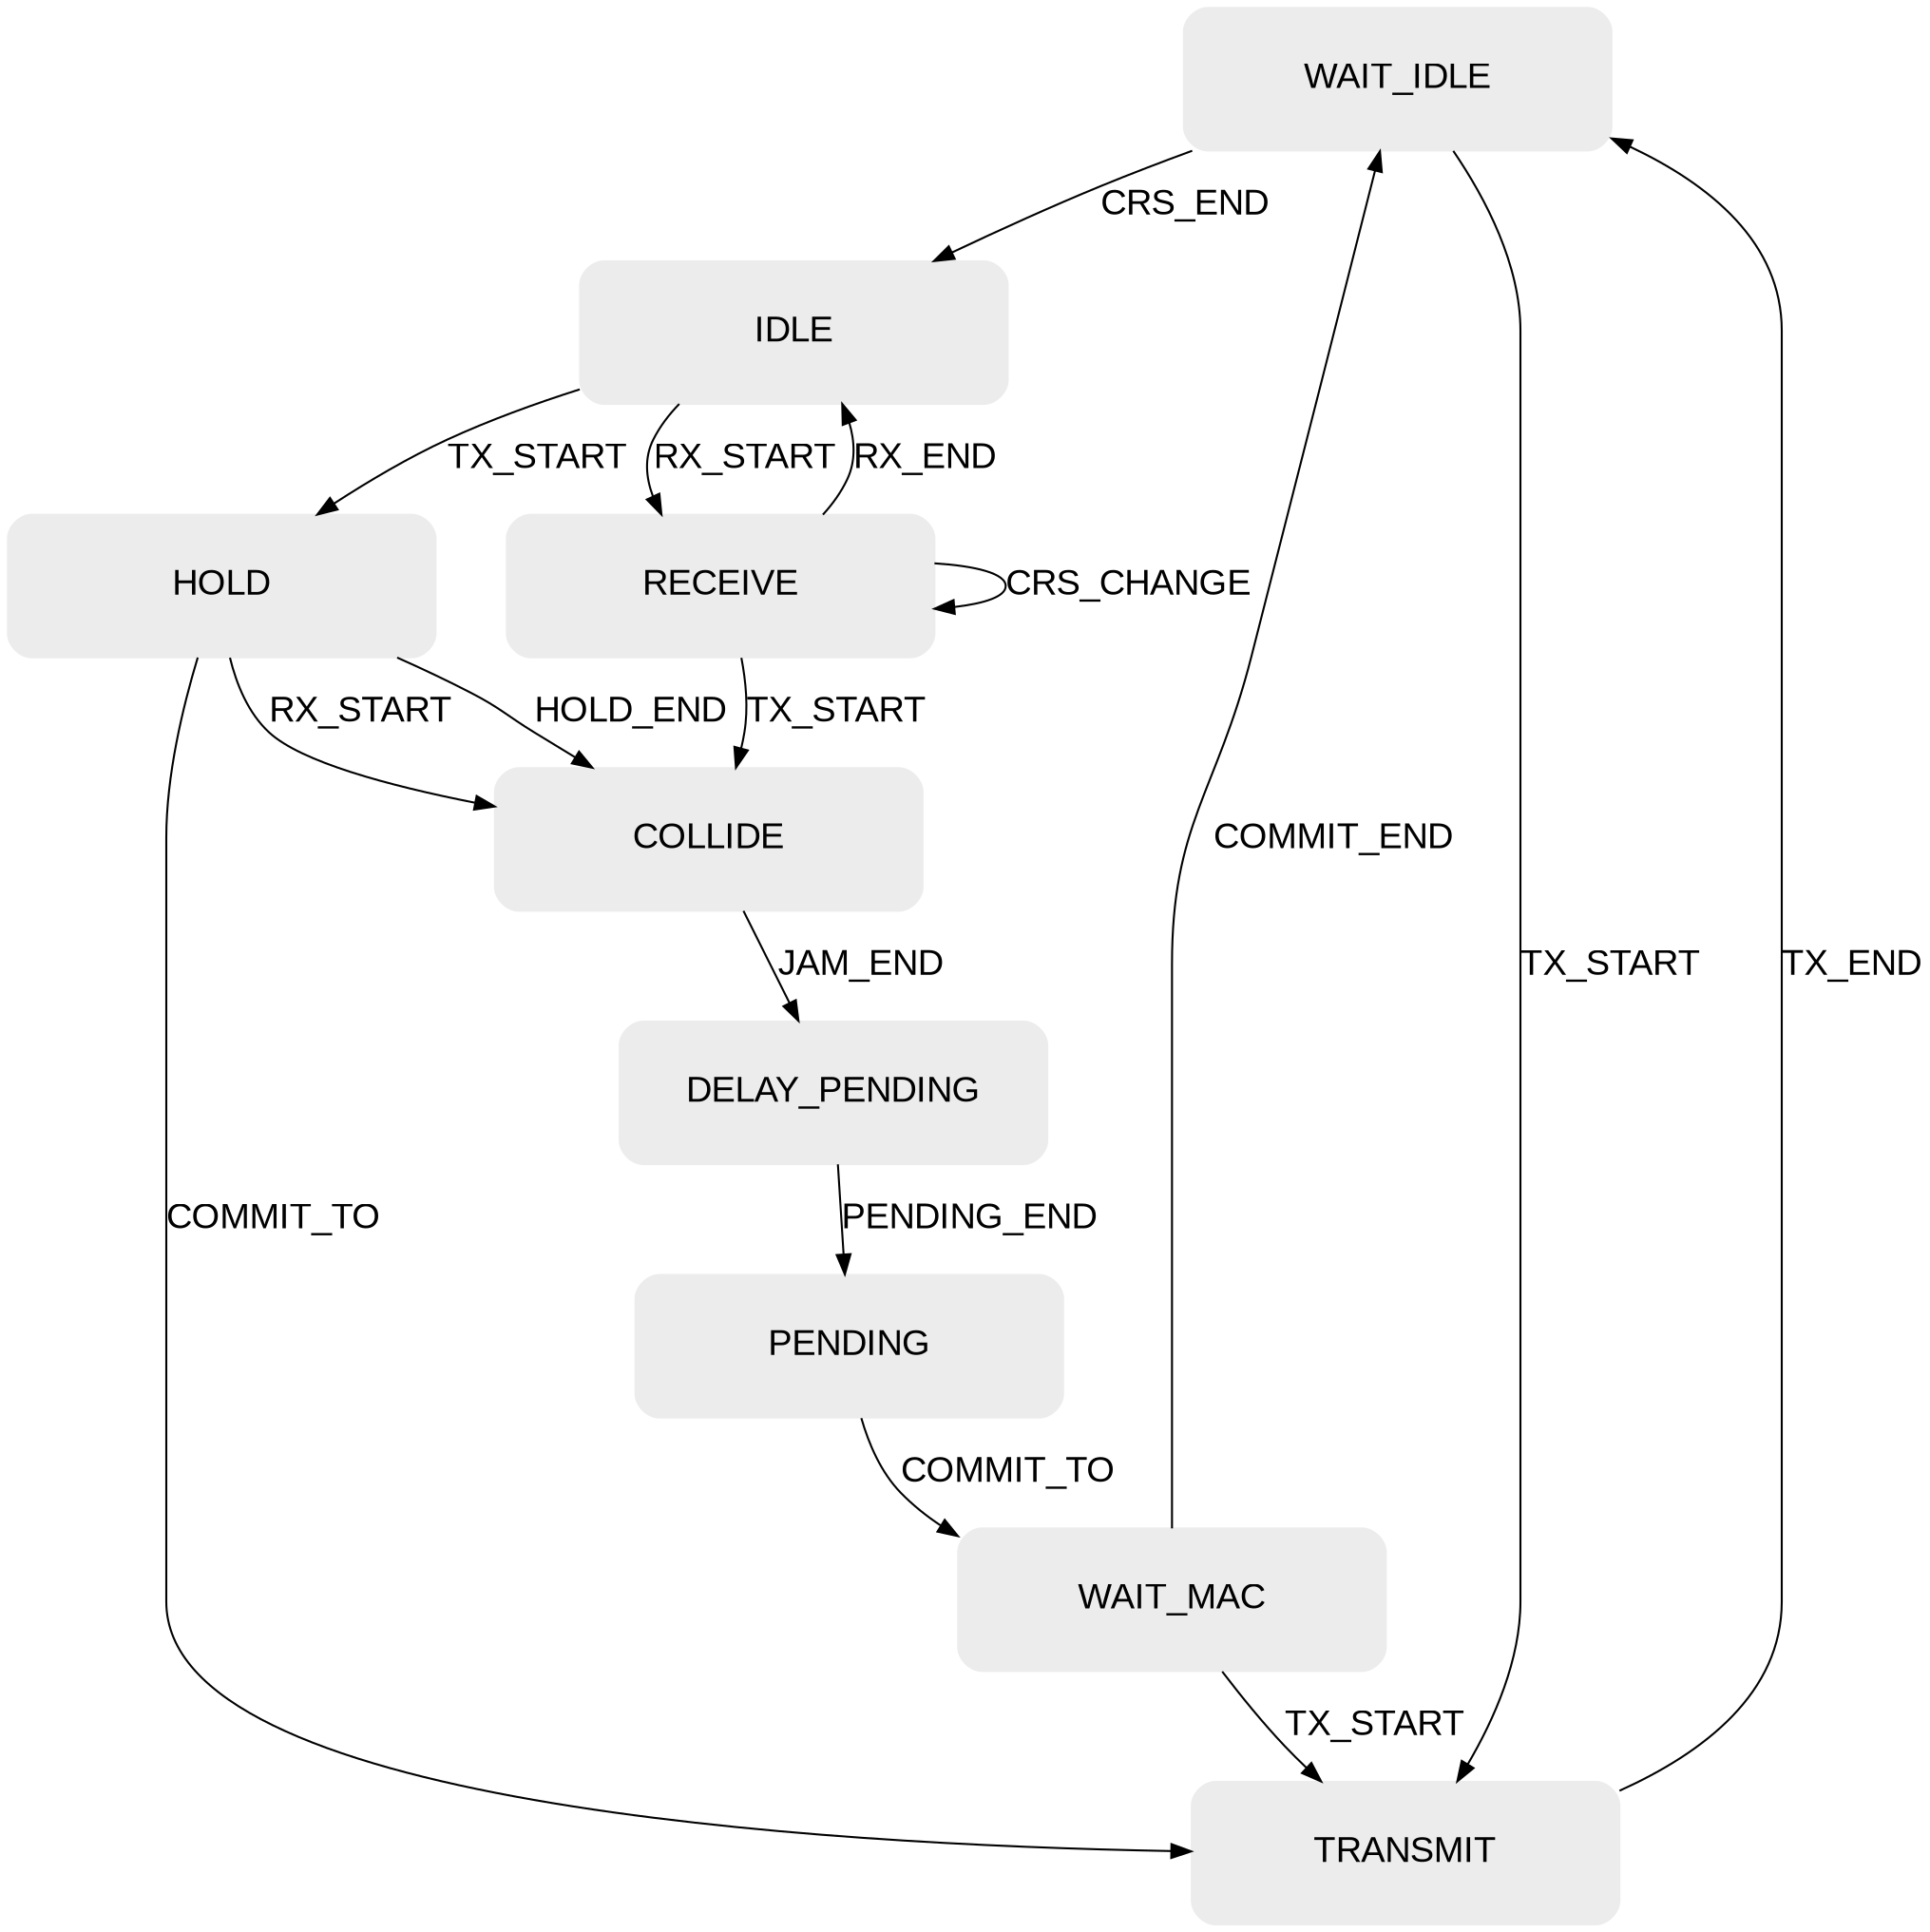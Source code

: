 digraph EthernetPlcaDataFsm {
    nodesep = 0.5;
    ranksep = 0.5;
    node [shape=box, style="rounded,filled", color="#ECECEC", fontname="Arial", fontsize=18, margin=0.15, height=1, width=3];
    edge [fontname="Arial", fontsize=18];

    WAIT_IDLE;
    IDLE;
    RECEIVE;
    HOLD;
    COLLIDE;
    DELAY_PENDING;
    PENDING;
    WAIT_MAC;
    TRANSMIT;

    WAIT_IDLE -> TRANSMIT [label="TX_START"];
    WAIT_IDLE -> IDLE [label="CRS_END"];
    IDLE -> RECEIVE [label="RX_START"];
    IDLE -> HOLD [label="TX_START"];
    RECEIVE -> IDLE [label="RX_END"];
    RECEIVE -> COLLIDE [label="TX_START"];
    RECEIVE -> RECEIVE [label="CRS_CHANGE"];
    HOLD -> COLLIDE [label="HOLD_END"];
    HOLD -> COLLIDE [label="RX_START"];
    HOLD -> TRANSMIT [label="COMMIT_TO"];
    COLLIDE -> DELAY_PENDING [label="JAM_END"];
    DELAY_PENDING -> PENDING [label="PENDING_END"];
    PENDING -> WAIT_MAC [label="COMMIT_TO"];
    WAIT_MAC -> TRANSMIT [label="TX_START"];
    WAIT_MAC -> WAIT_IDLE [label="COMMIT_END"];
    TRANSMIT -> WAIT_IDLE [label="TX_END"];

    {
        rank=source;
        WAIT_IDLE;
    }

    {
        rank=sink;
        TRANSMIT;
    }
}
